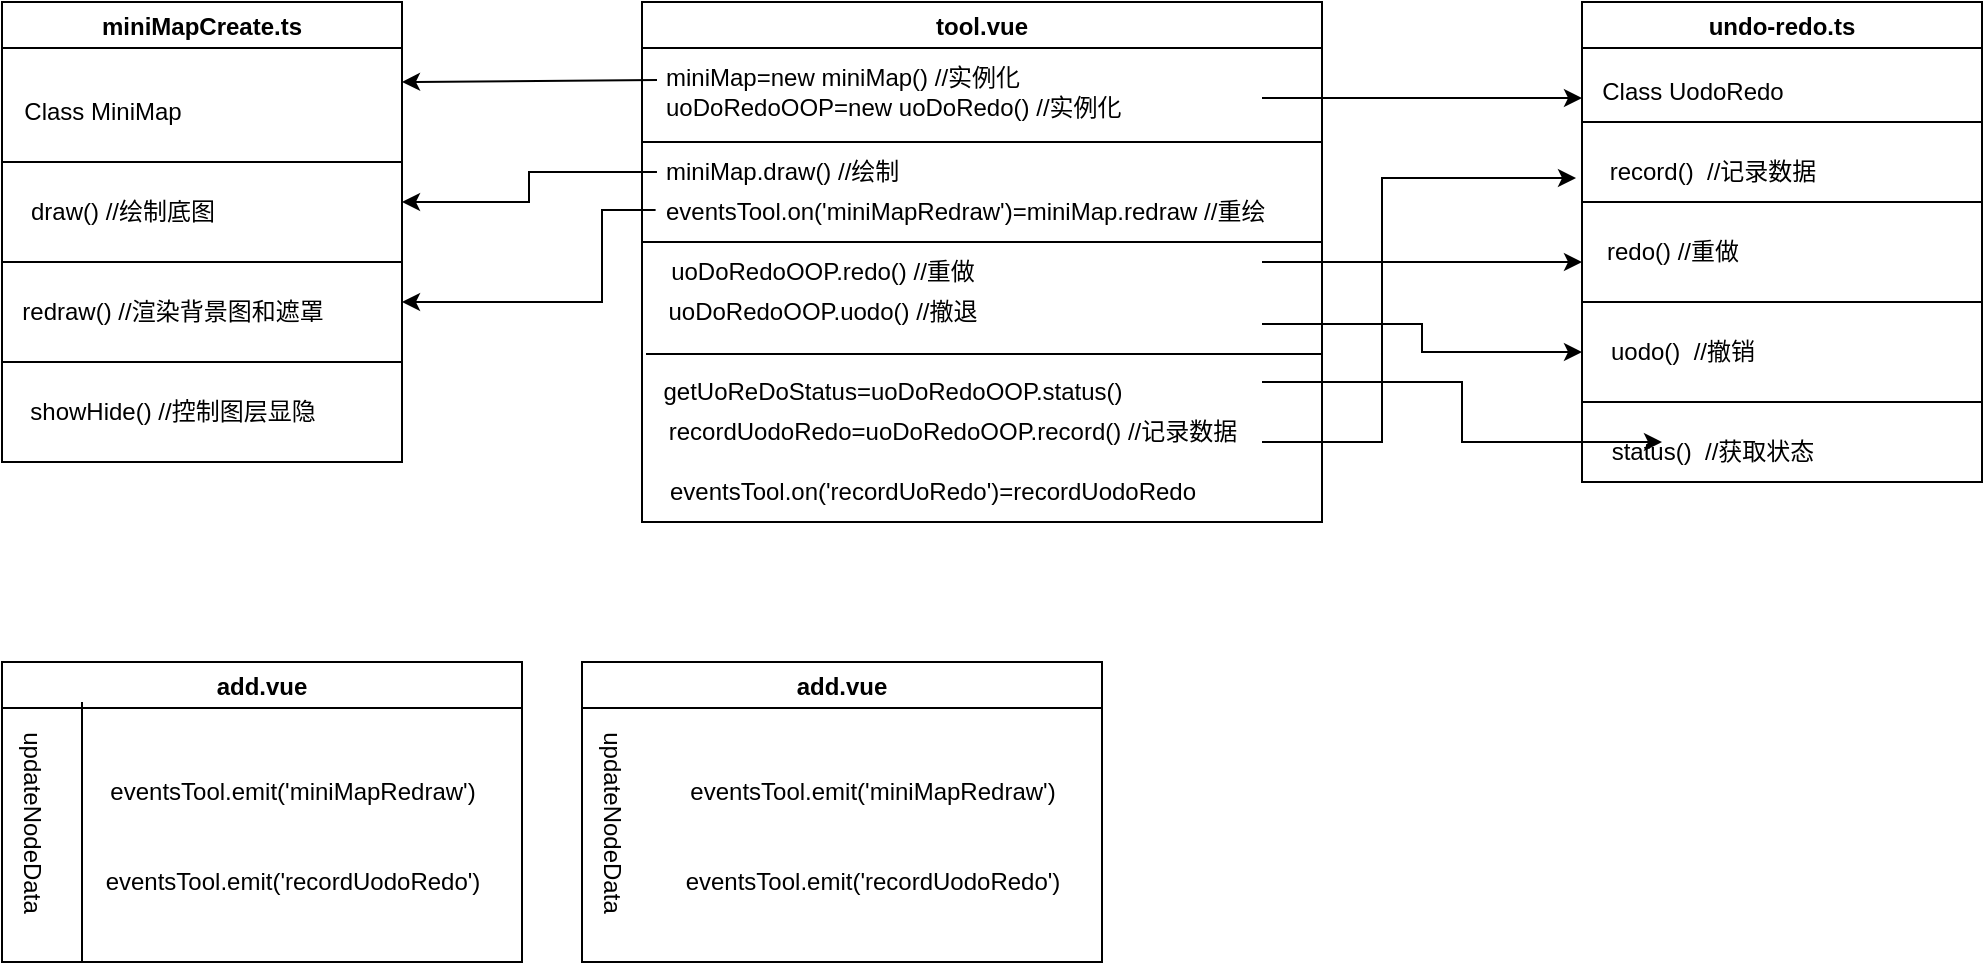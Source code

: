 <mxfile version="20.2.8" type="github">
  <diagram id="UFjDRJjkYuPnafZuLWR5" name="第 1 页">
    <mxGraphModel dx="1422" dy="754" grid="1" gridSize="10" guides="1" tooltips="1" connect="1" arrows="1" fold="1" page="1" pageScale="1" pageWidth="4681" pageHeight="3300" math="0" shadow="0">
      <root>
        <mxCell id="0" />
        <mxCell id="1" parent="0" />
        <mxCell id="TMu0yX56AND41cWm_Km8-14" value="miniMapCreate.ts" style="swimlane;" vertex="1" parent="1">
          <mxGeometry x="20" y="180" width="200" height="230" as="geometry" />
        </mxCell>
        <mxCell id="TMu0yX56AND41cWm_Km8-16" value="Class MiniMap" style="text;html=1;align=center;verticalAlign=middle;resizable=0;points=[];autosize=1;strokeColor=none;fillColor=none;" vertex="1" parent="TMu0yX56AND41cWm_Km8-14">
          <mxGeometry y="40" width="100" height="30" as="geometry" />
        </mxCell>
        <mxCell id="TMu0yX56AND41cWm_Km8-27" value="" style="endArrow=none;html=1;rounded=0;" edge="1" parent="TMu0yX56AND41cWm_Km8-14">
          <mxGeometry width="50" height="50" relative="1" as="geometry">
            <mxPoint y="80" as="sourcePoint" />
            <mxPoint x="200" y="80" as="targetPoint" />
          </mxGeometry>
        </mxCell>
        <mxCell id="TMu0yX56AND41cWm_Km8-29" value="draw() //绘制底图" style="text;html=1;align=center;verticalAlign=middle;resizable=0;points=[];autosize=1;strokeColor=none;fillColor=none;" vertex="1" parent="TMu0yX56AND41cWm_Km8-14">
          <mxGeometry y="90" width="120" height="30" as="geometry" />
        </mxCell>
        <mxCell id="TMu0yX56AND41cWm_Km8-31" value="redraw() //渲染背景图和遮罩" style="text;html=1;align=center;verticalAlign=middle;resizable=0;points=[];autosize=1;strokeColor=none;fillColor=none;" vertex="1" parent="TMu0yX56AND41cWm_Km8-14">
          <mxGeometry y="140" width="170" height="30" as="geometry" />
        </mxCell>
        <mxCell id="TMu0yX56AND41cWm_Km8-32" value="showHide() //控制图层显隐" style="text;html=1;align=center;verticalAlign=middle;resizable=0;points=[];autosize=1;strokeColor=none;fillColor=none;" vertex="1" parent="TMu0yX56AND41cWm_Km8-14">
          <mxGeometry y="190" width="170" height="30" as="geometry" />
        </mxCell>
        <mxCell id="TMu0yX56AND41cWm_Km8-19" value="tool.vue" style="swimlane;" vertex="1" parent="1">
          <mxGeometry x="340" y="180" width="340" height="260" as="geometry" />
        </mxCell>
        <mxCell id="TMu0yX56AND41cWm_Km8-20" value="miniMap=new miniMap() //实例化&lt;br&gt;uoDoRedoOOP=new uoDoRedo() //实例化" style="text;html=1;align=left;verticalAlign=middle;resizable=0;points=[];autosize=1;strokeColor=none;fillColor=none;" vertex="1" parent="TMu0yX56AND41cWm_Km8-19">
          <mxGeometry x="10" y="25" width="250" height="40" as="geometry" />
        </mxCell>
        <mxCell id="TMu0yX56AND41cWm_Km8-35" value="miniMap.draw() //绘制" style="text;html=1;align=left;verticalAlign=middle;resizable=0;points=[];autosize=1;strokeColor=none;fillColor=none;" vertex="1" parent="TMu0yX56AND41cWm_Km8-19">
          <mxGeometry x="10" y="70" width="140" height="30" as="geometry" />
        </mxCell>
        <mxCell id="TMu0yX56AND41cWm_Km8-42" value="eventsTool.on(&#39;miniMapRedraw&#39;)=miniMap.redraw //重绘" style="text;html=1;align=left;verticalAlign=middle;resizable=0;points=[];autosize=1;strokeColor=none;fillColor=none;" vertex="1" parent="TMu0yX56AND41cWm_Km8-19">
          <mxGeometry x="10" y="90" width="320" height="30" as="geometry" />
        </mxCell>
        <mxCell id="TMu0yX56AND41cWm_Km8-43" value="eventsTool.on(&#39;recordUoRedo&#39;)=recordUodoRedo" style="text;html=1;align=center;verticalAlign=middle;resizable=0;points=[];autosize=1;strokeColor=none;fillColor=none;" vertex="1" parent="TMu0yX56AND41cWm_Km8-19">
          <mxGeometry y="230" width="290" height="30" as="geometry" />
        </mxCell>
        <mxCell id="TMu0yX56AND41cWm_Km8-63" value="&lt;span style=&quot;text-align: left;&quot;&gt;uoDoRedoOOP&lt;/span&gt;.uodo() //撤退" style="text;html=1;align=center;verticalAlign=middle;resizable=0;points=[];autosize=1;strokeColor=none;fillColor=none;" vertex="1" parent="TMu0yX56AND41cWm_Km8-19">
          <mxGeometry y="140" width="180" height="30" as="geometry" />
        </mxCell>
        <mxCell id="TMu0yX56AND41cWm_Km8-70" value="getUoReDoStatus=&lt;span style=&quot;text-align: left;&quot;&gt;uoDoRedoOOP.status()&lt;/span&gt;" style="text;html=1;align=center;verticalAlign=middle;resizable=0;points=[];autosize=1;strokeColor=none;fillColor=none;" vertex="1" parent="TMu0yX56AND41cWm_Km8-19">
          <mxGeometry y="180" width="250" height="30" as="geometry" />
        </mxCell>
        <mxCell id="TMu0yX56AND41cWm_Km8-71" value="recordUodoRedo=&lt;span style=&quot;text-align: left;&quot;&gt;uoDoRedoOOP.record() //记录数据&lt;/span&gt;" style="text;html=1;align=center;verticalAlign=middle;resizable=0;points=[];autosize=1;strokeColor=none;fillColor=none;" vertex="1" parent="TMu0yX56AND41cWm_Km8-19">
          <mxGeometry y="200" width="310" height="30" as="geometry" />
        </mxCell>
        <mxCell id="TMu0yX56AND41cWm_Km8-82" value="&lt;span style=&quot;text-align: left;&quot;&gt;uoDoRedoOOP&lt;/span&gt;.redo() //重做" style="text;html=1;align=center;verticalAlign=middle;resizable=0;points=[];autosize=1;strokeColor=none;fillColor=none;" vertex="1" parent="TMu0yX56AND41cWm_Km8-19">
          <mxGeometry y="120" width="180" height="30" as="geometry" />
        </mxCell>
        <mxCell id="TMu0yX56AND41cWm_Km8-28" value="" style="endArrow=none;html=1;rounded=0;" edge="1" parent="1">
          <mxGeometry width="50" height="50" relative="1" as="geometry">
            <mxPoint x="20" y="310" as="sourcePoint" />
            <mxPoint x="220" y="310" as="targetPoint" />
          </mxGeometry>
        </mxCell>
        <mxCell id="TMu0yX56AND41cWm_Km8-30" value="" style="endArrow=none;html=1;rounded=0;" edge="1" parent="1">
          <mxGeometry width="50" height="50" relative="1" as="geometry">
            <mxPoint x="20" y="360" as="sourcePoint" />
            <mxPoint x="220" y="360" as="targetPoint" />
          </mxGeometry>
        </mxCell>
        <mxCell id="TMu0yX56AND41cWm_Km8-33" value="" style="endArrow=classic;html=1;rounded=0;exitX=-0.01;exitY=0.35;exitDx=0;exitDy=0;exitPerimeter=0;" edge="1" parent="1" source="TMu0yX56AND41cWm_Km8-20">
          <mxGeometry width="50" height="50" relative="1" as="geometry">
            <mxPoint x="340" y="228" as="sourcePoint" />
            <mxPoint x="220" y="220" as="targetPoint" />
          </mxGeometry>
        </mxCell>
        <mxCell id="TMu0yX56AND41cWm_Km8-39" value="" style="endArrow=none;html=1;rounded=0;" edge="1" parent="1">
          <mxGeometry width="50" height="50" relative="1" as="geometry">
            <mxPoint x="340" y="250" as="sourcePoint" />
            <mxPoint x="680" y="250" as="targetPoint" />
          </mxGeometry>
        </mxCell>
        <mxCell id="TMu0yX56AND41cWm_Km8-45" value="" style="endArrow=none;html=1;rounded=0;" edge="1" parent="1">
          <mxGeometry width="50" height="50" relative="1" as="geometry">
            <mxPoint x="340" y="300" as="sourcePoint" />
            <mxPoint x="680" y="300" as="targetPoint" />
          </mxGeometry>
        </mxCell>
        <mxCell id="TMu0yX56AND41cWm_Km8-46" value="undo-redo.ts" style="swimlane;startSize=23;" vertex="1" parent="1">
          <mxGeometry x="810" y="180" width="200" height="240" as="geometry" />
        </mxCell>
        <mxCell id="TMu0yX56AND41cWm_Km8-48" value="Class UodoRedo" style="text;html=1;align=center;verticalAlign=middle;resizable=0;points=[];autosize=1;strokeColor=none;fillColor=none;" vertex="1" parent="TMu0yX56AND41cWm_Km8-46">
          <mxGeometry y="30" width="110" height="30" as="geometry" />
        </mxCell>
        <mxCell id="TMu0yX56AND41cWm_Km8-49" value="record()&amp;nbsp; //记录数据" style="text;html=1;align=center;verticalAlign=middle;resizable=0;points=[];autosize=1;strokeColor=none;fillColor=none;" vertex="1" parent="TMu0yX56AND41cWm_Km8-46">
          <mxGeometry y="70" width="130" height="30" as="geometry" />
        </mxCell>
        <mxCell id="TMu0yX56AND41cWm_Km8-50" value="uodo()&amp;nbsp; //撤销" style="text;html=1;align=center;verticalAlign=middle;resizable=0;points=[];autosize=1;strokeColor=none;fillColor=none;" vertex="1" parent="TMu0yX56AND41cWm_Km8-46">
          <mxGeometry y="160" width="100" height="30" as="geometry" />
        </mxCell>
        <mxCell id="TMu0yX56AND41cWm_Km8-51" value="redo() //重做" style="text;html=1;align=center;verticalAlign=middle;resizable=0;points=[];autosize=1;strokeColor=none;fillColor=none;" vertex="1" parent="TMu0yX56AND41cWm_Km8-46">
          <mxGeometry y="110" width="90" height="30" as="geometry" />
        </mxCell>
        <mxCell id="TMu0yX56AND41cWm_Km8-52" value="status()&amp;nbsp; //获取状态" style="text;html=1;align=center;verticalAlign=middle;resizable=0;points=[];autosize=1;strokeColor=none;fillColor=none;" vertex="1" parent="TMu0yX56AND41cWm_Km8-46">
          <mxGeometry x="5" y="210" width="120" height="30" as="geometry" />
        </mxCell>
        <mxCell id="TMu0yX56AND41cWm_Km8-56" value="" style="endArrow=none;html=1;rounded=0;" edge="1" parent="TMu0yX56AND41cWm_Km8-46">
          <mxGeometry width="50" height="50" relative="1" as="geometry">
            <mxPoint y="60" as="sourcePoint" />
            <mxPoint x="200" y="60" as="targetPoint" />
          </mxGeometry>
        </mxCell>
        <mxCell id="TMu0yX56AND41cWm_Km8-57" value="" style="endArrow=none;html=1;rounded=0;" edge="1" parent="TMu0yX56AND41cWm_Km8-46">
          <mxGeometry width="50" height="50" relative="1" as="geometry">
            <mxPoint y="100" as="sourcePoint" />
            <mxPoint x="200" y="100" as="targetPoint" />
          </mxGeometry>
        </mxCell>
        <mxCell id="TMu0yX56AND41cWm_Km8-58" value="" style="endArrow=none;html=1;rounded=0;" edge="1" parent="TMu0yX56AND41cWm_Km8-46">
          <mxGeometry width="50" height="50" relative="1" as="geometry">
            <mxPoint y="150" as="sourcePoint" />
            <mxPoint x="200" y="150" as="targetPoint" />
          </mxGeometry>
        </mxCell>
        <mxCell id="TMu0yX56AND41cWm_Km8-55" value="" style="endArrow=none;html=1;rounded=0;" edge="1" parent="TMu0yX56AND41cWm_Km8-46">
          <mxGeometry width="50" height="50" relative="1" as="geometry">
            <mxPoint x="200" y="200" as="sourcePoint" />
            <mxPoint y="200" as="targetPoint" />
            <Array as="points">
              <mxPoint x="90" y="200" />
            </Array>
          </mxGeometry>
        </mxCell>
        <mxCell id="TMu0yX56AND41cWm_Km8-61" value="" style="edgeStyle=elbowEdgeStyle;elbow=horizontal;endArrow=classic;html=1;rounded=0;exitX=-0.01;exitY=0.467;exitDx=0;exitDy=0;exitPerimeter=0;" edge="1" parent="1" source="TMu0yX56AND41cWm_Km8-42">
          <mxGeometry width="50" height="50" relative="1" as="geometry">
            <mxPoint x="390" y="220" as="sourcePoint" />
            <mxPoint x="220" y="330" as="targetPoint" />
            <Array as="points">
              <mxPoint x="320" y="290" />
            </Array>
          </mxGeometry>
        </mxCell>
        <mxCell id="TMu0yX56AND41cWm_Km8-62" value="" style="edgeStyle=elbowEdgeStyle;elbow=horizontal;endArrow=classic;html=1;rounded=0;exitX=-0.018;exitY=0.5;exitDx=0;exitDy=0;exitPerimeter=0;" edge="1" parent="1" source="TMu0yX56AND41cWm_Km8-35">
          <mxGeometry width="50" height="50" relative="1" as="geometry">
            <mxPoint x="390" y="220" as="sourcePoint" />
            <mxPoint x="220" y="280" as="targetPoint" />
          </mxGeometry>
        </mxCell>
        <mxCell id="TMu0yX56AND41cWm_Km8-75" value="" style="endArrow=classic;html=1;rounded=0;entryX=0;entryY=0.6;entryDx=0;entryDy=0;entryPerimeter=0;" edge="1" parent="1" target="TMu0yX56AND41cWm_Km8-48">
          <mxGeometry width="50" height="50" relative="1" as="geometry">
            <mxPoint x="650" y="228" as="sourcePoint" />
            <mxPoint x="680" y="240" as="targetPoint" />
          </mxGeometry>
        </mxCell>
        <mxCell id="TMu0yX56AND41cWm_Km8-77" value="" style="edgeStyle=elbowEdgeStyle;elbow=horizontal;endArrow=classic;html=1;rounded=0;" edge="1" parent="1" target="TMu0yX56AND41cWm_Km8-50">
          <mxGeometry width="50" height="50" relative="1" as="geometry">
            <mxPoint x="650" y="341" as="sourcePoint" />
            <mxPoint x="680" y="240" as="targetPoint" />
          </mxGeometry>
        </mxCell>
        <mxCell id="TMu0yX56AND41cWm_Km8-78" value="" style="endArrow=classic;html=1;rounded=0;" edge="1" parent="1">
          <mxGeometry width="50" height="50" relative="1" as="geometry">
            <mxPoint x="650" y="310" as="sourcePoint" />
            <mxPoint x="810" y="310" as="targetPoint" />
          </mxGeometry>
        </mxCell>
        <mxCell id="TMu0yX56AND41cWm_Km8-79" value="" style="edgeStyle=elbowEdgeStyle;elbow=horizontal;endArrow=classic;html=1;rounded=0;" edge="1" parent="1">
          <mxGeometry width="50" height="50" relative="1" as="geometry">
            <mxPoint x="650" y="370" as="sourcePoint" />
            <mxPoint x="850" y="400" as="targetPoint" />
          </mxGeometry>
        </mxCell>
        <mxCell id="TMu0yX56AND41cWm_Km8-80" value="" style="edgeStyle=elbowEdgeStyle;elbow=horizontal;endArrow=classic;html=1;rounded=0;entryX=-0.023;entryY=0.6;entryDx=0;entryDy=0;entryPerimeter=0;" edge="1" parent="1" target="TMu0yX56AND41cWm_Km8-49">
          <mxGeometry width="50" height="50" relative="1" as="geometry">
            <mxPoint x="650" y="400" as="sourcePoint" />
            <mxPoint x="680" y="240" as="targetPoint" />
            <Array as="points">
              <mxPoint x="710" y="330" />
            </Array>
          </mxGeometry>
        </mxCell>
        <mxCell id="TMu0yX56AND41cWm_Km8-94" value="" style="endArrow=none;html=1;rounded=0;exitX=0.008;exitY=-0.133;exitDx=0;exitDy=0;exitPerimeter=0;" edge="1" parent="1" source="TMu0yX56AND41cWm_Km8-70">
          <mxGeometry width="50" height="50" relative="1" as="geometry">
            <mxPoint x="630" y="490" as="sourcePoint" />
            <mxPoint x="680" y="356" as="targetPoint" />
          </mxGeometry>
        </mxCell>
        <mxCell id="TMu0yX56AND41cWm_Km8-95" value="add.vue" style="swimlane;" vertex="1" parent="1">
          <mxGeometry x="20" y="510" width="260" height="150" as="geometry" />
        </mxCell>
        <mxCell id="TMu0yX56AND41cWm_Km8-96" value="eventsTool.emit(&#39;miniMapRedraw&#39;)" style="text;html=1;align=center;verticalAlign=middle;resizable=0;points=[];autosize=1;strokeColor=none;fillColor=none;" vertex="1" parent="TMu0yX56AND41cWm_Km8-95">
          <mxGeometry x="40" y="50" width="210" height="30" as="geometry" />
        </mxCell>
        <mxCell id="TMu0yX56AND41cWm_Km8-97" value="eventsTool.emit(&#39;recordUodoRedo&#39;)" style="text;html=1;align=center;verticalAlign=middle;resizable=0;points=[];autosize=1;strokeColor=none;fillColor=none;" vertex="1" parent="TMu0yX56AND41cWm_Km8-95">
          <mxGeometry x="40" y="95" width="210" height="30" as="geometry" />
        </mxCell>
        <mxCell id="TMu0yX56AND41cWm_Km8-99" value="updateNodeData" style="text;html=1;align=center;verticalAlign=middle;resizable=0;points=[];autosize=1;strokeColor=none;fillColor=none;rotation=90;" vertex="1" parent="TMu0yX56AND41cWm_Km8-95">
          <mxGeometry x="-40" y="65" width="110" height="30" as="geometry" />
        </mxCell>
        <mxCell id="TMu0yX56AND41cWm_Km8-102" value="" style="endArrow=none;html=1;rounded=0;" edge="1" parent="1">
          <mxGeometry width="50" height="50" relative="1" as="geometry">
            <mxPoint x="60" y="660" as="sourcePoint" />
            <mxPoint x="60" y="530" as="targetPoint" />
          </mxGeometry>
        </mxCell>
        <mxCell id="TMu0yX56AND41cWm_Km8-103" value="add.vue" style="swimlane;" vertex="1" parent="1">
          <mxGeometry x="310" y="510" width="260" height="150" as="geometry" />
        </mxCell>
        <mxCell id="TMu0yX56AND41cWm_Km8-104" value="eventsTool.emit(&#39;miniMapRedraw&#39;)" style="text;html=1;align=center;verticalAlign=middle;resizable=0;points=[];autosize=1;strokeColor=none;fillColor=none;" vertex="1" parent="TMu0yX56AND41cWm_Km8-103">
          <mxGeometry x="40" y="50" width="210" height="30" as="geometry" />
        </mxCell>
        <mxCell id="TMu0yX56AND41cWm_Km8-105" value="eventsTool.emit(&#39;recordUodoRedo&#39;)" style="text;html=1;align=center;verticalAlign=middle;resizable=0;points=[];autosize=1;strokeColor=none;fillColor=none;" vertex="1" parent="TMu0yX56AND41cWm_Km8-103">
          <mxGeometry x="40" y="95" width="210" height="30" as="geometry" />
        </mxCell>
        <mxCell id="TMu0yX56AND41cWm_Km8-106" value="updateNodeData" style="text;html=1;align=center;verticalAlign=middle;resizable=0;points=[];autosize=1;strokeColor=none;fillColor=none;rotation=90;" vertex="1" parent="TMu0yX56AND41cWm_Km8-103">
          <mxGeometry x="-40" y="65" width="110" height="30" as="geometry" />
        </mxCell>
      </root>
    </mxGraphModel>
  </diagram>
</mxfile>
